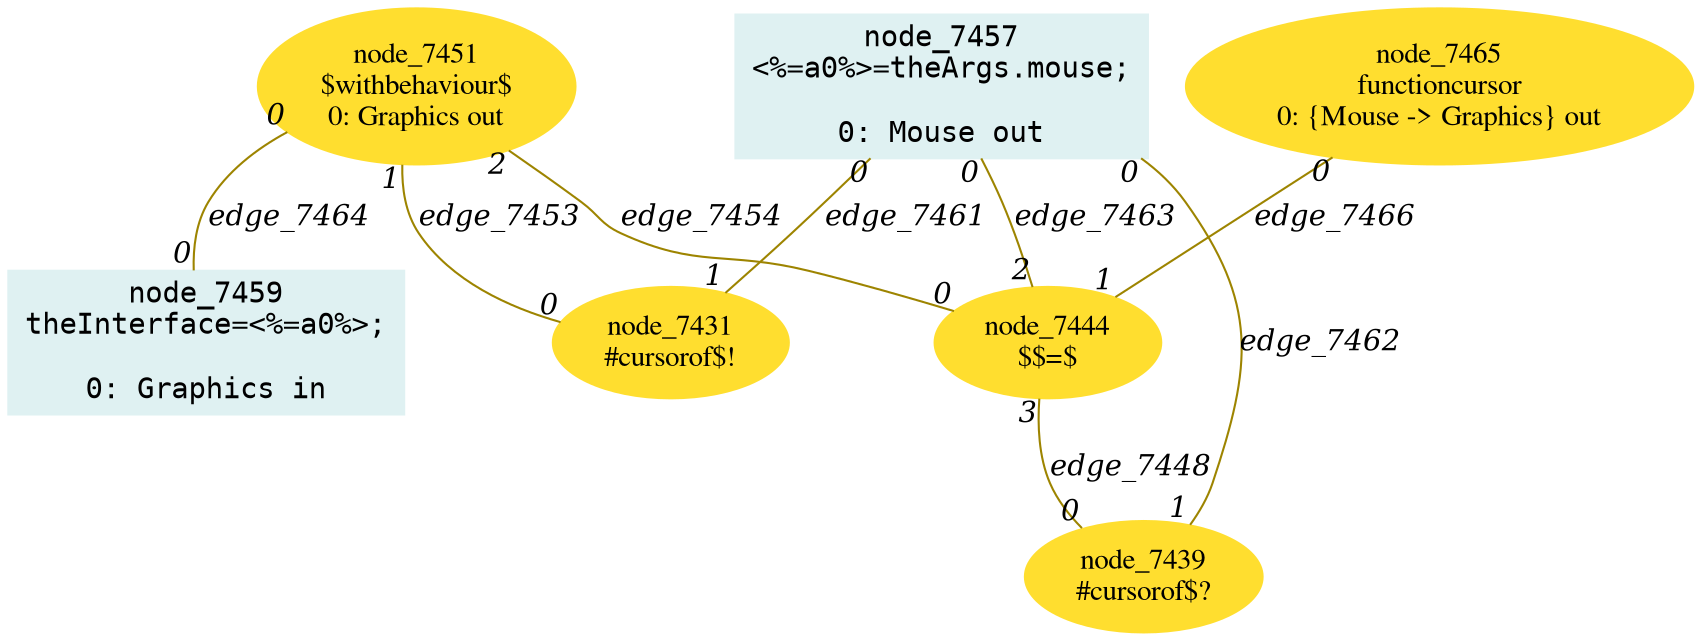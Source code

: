 digraph g{node_7431 [shape="ellipse", style="filled", color="#ffde2f", fontname="Times", label="node_7431
#cursorof$!
" ]
node_7439 [shape="ellipse", style="filled", color="#ffde2f", fontname="Times", label="node_7439
#cursorof$?
" ]
node_7444 [shape="ellipse", style="filled", color="#ffde2f", fontname="Times", label="node_7444
$$=$
" ]
node_7451 [shape="ellipse", style="filled", color="#ffde2f", fontname="Times", label="node_7451
$withbehaviour$
0: Graphics out" ]
node_7457 [shape="box", style="filled", color="#dff1f2", fontname="Courier", label="node_7457
<%=a0%>=theArgs.mouse;

0: Mouse out" ]
node_7459 [shape="box", style="filled", color="#dff1f2", fontname="Courier", label="node_7459
theInterface=<%=a0%>;

0: Graphics in" ]
node_7465 [shape="ellipse", style="filled", color="#ffde2f", fontname="Times", label="node_7465
functioncursor
0: {Mouse -> Graphics} out" ]
node_7444 -> node_7439 [dir=none, arrowHead=none, fontname="Times-Italic", arrowsize=1, color="#9d8400", label="edge_7448",  headlabel="0", taillabel="3" ]
node_7451 -> node_7431 [dir=none, arrowHead=none, fontname="Times-Italic", arrowsize=1, color="#9d8400", label="edge_7453",  headlabel="0", taillabel="1" ]
node_7451 -> node_7444 [dir=none, arrowHead=none, fontname="Times-Italic", arrowsize=1, color="#9d8400", label="edge_7454",  headlabel="0", taillabel="2" ]
node_7457 -> node_7431 [dir=none, arrowHead=none, fontname="Times-Italic", arrowsize=1, color="#9d8400", label="edge_7461",  headlabel="1", taillabel="0" ]
node_7457 -> node_7439 [dir=none, arrowHead=none, fontname="Times-Italic", arrowsize=1, color="#9d8400", label="edge_7462",  headlabel="1", taillabel="0" ]
node_7457 -> node_7444 [dir=none, arrowHead=none, fontname="Times-Italic", arrowsize=1, color="#9d8400", label="edge_7463",  headlabel="2", taillabel="0" ]
node_7451 -> node_7459 [dir=none, arrowHead=none, fontname="Times-Italic", arrowsize=1, color="#9d8400", label="edge_7464",  headlabel="0", taillabel="0" ]
node_7465 -> node_7444 [dir=none, arrowHead=none, fontname="Times-Italic", arrowsize=1, color="#9d8400", label="edge_7466",  headlabel="1", taillabel="0" ]
}